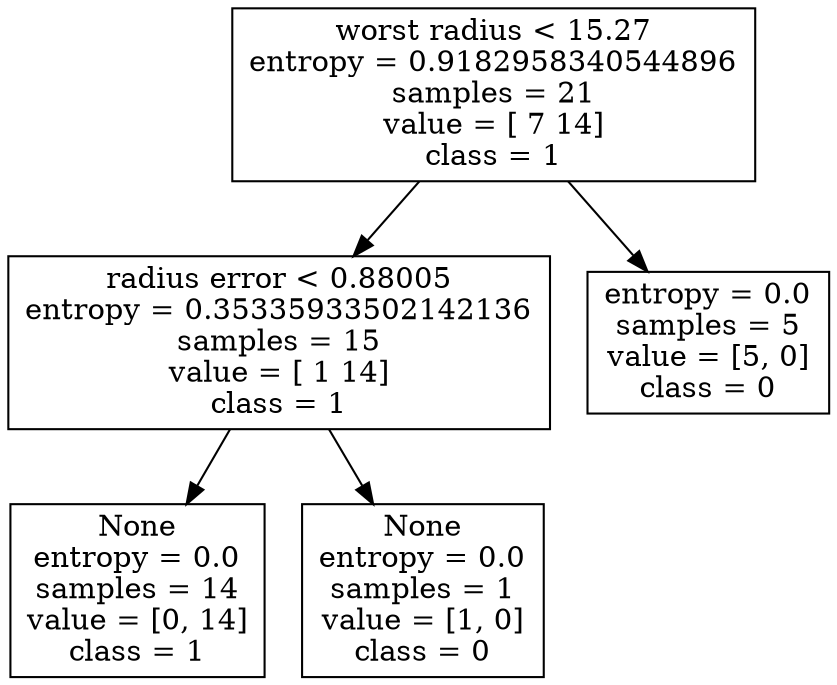 digraph Tree {
node [shape=box] ;0[label="worst radius < 15.27\nentropy = 0.9182958340544896\nsamples = 21\nvalue = [ 7 14]\nclass = 1"] ;
1[label="radius error < 0.88005\nentropy = 0.35335933502142136\nsamples = 15\nvalue = [ 1 14]\nclass = 1"] ;
0 -> 1 ;

2[label="None\nentropy = 0.0\nsamples = 14\nvalue = [0, 14]\nclass = 1"] ;
1 -> 2 ;

3[label="None\nentropy = 0.0\nsamples = 1\nvalue = [1, 0]\nclass = 0"] ;
1 -> 3 ;

4[label="entropy = 0.0\nsamples = 5\nvalue = [5, 0]\nclass = 0"] ;
0 -> 4 ;

}
